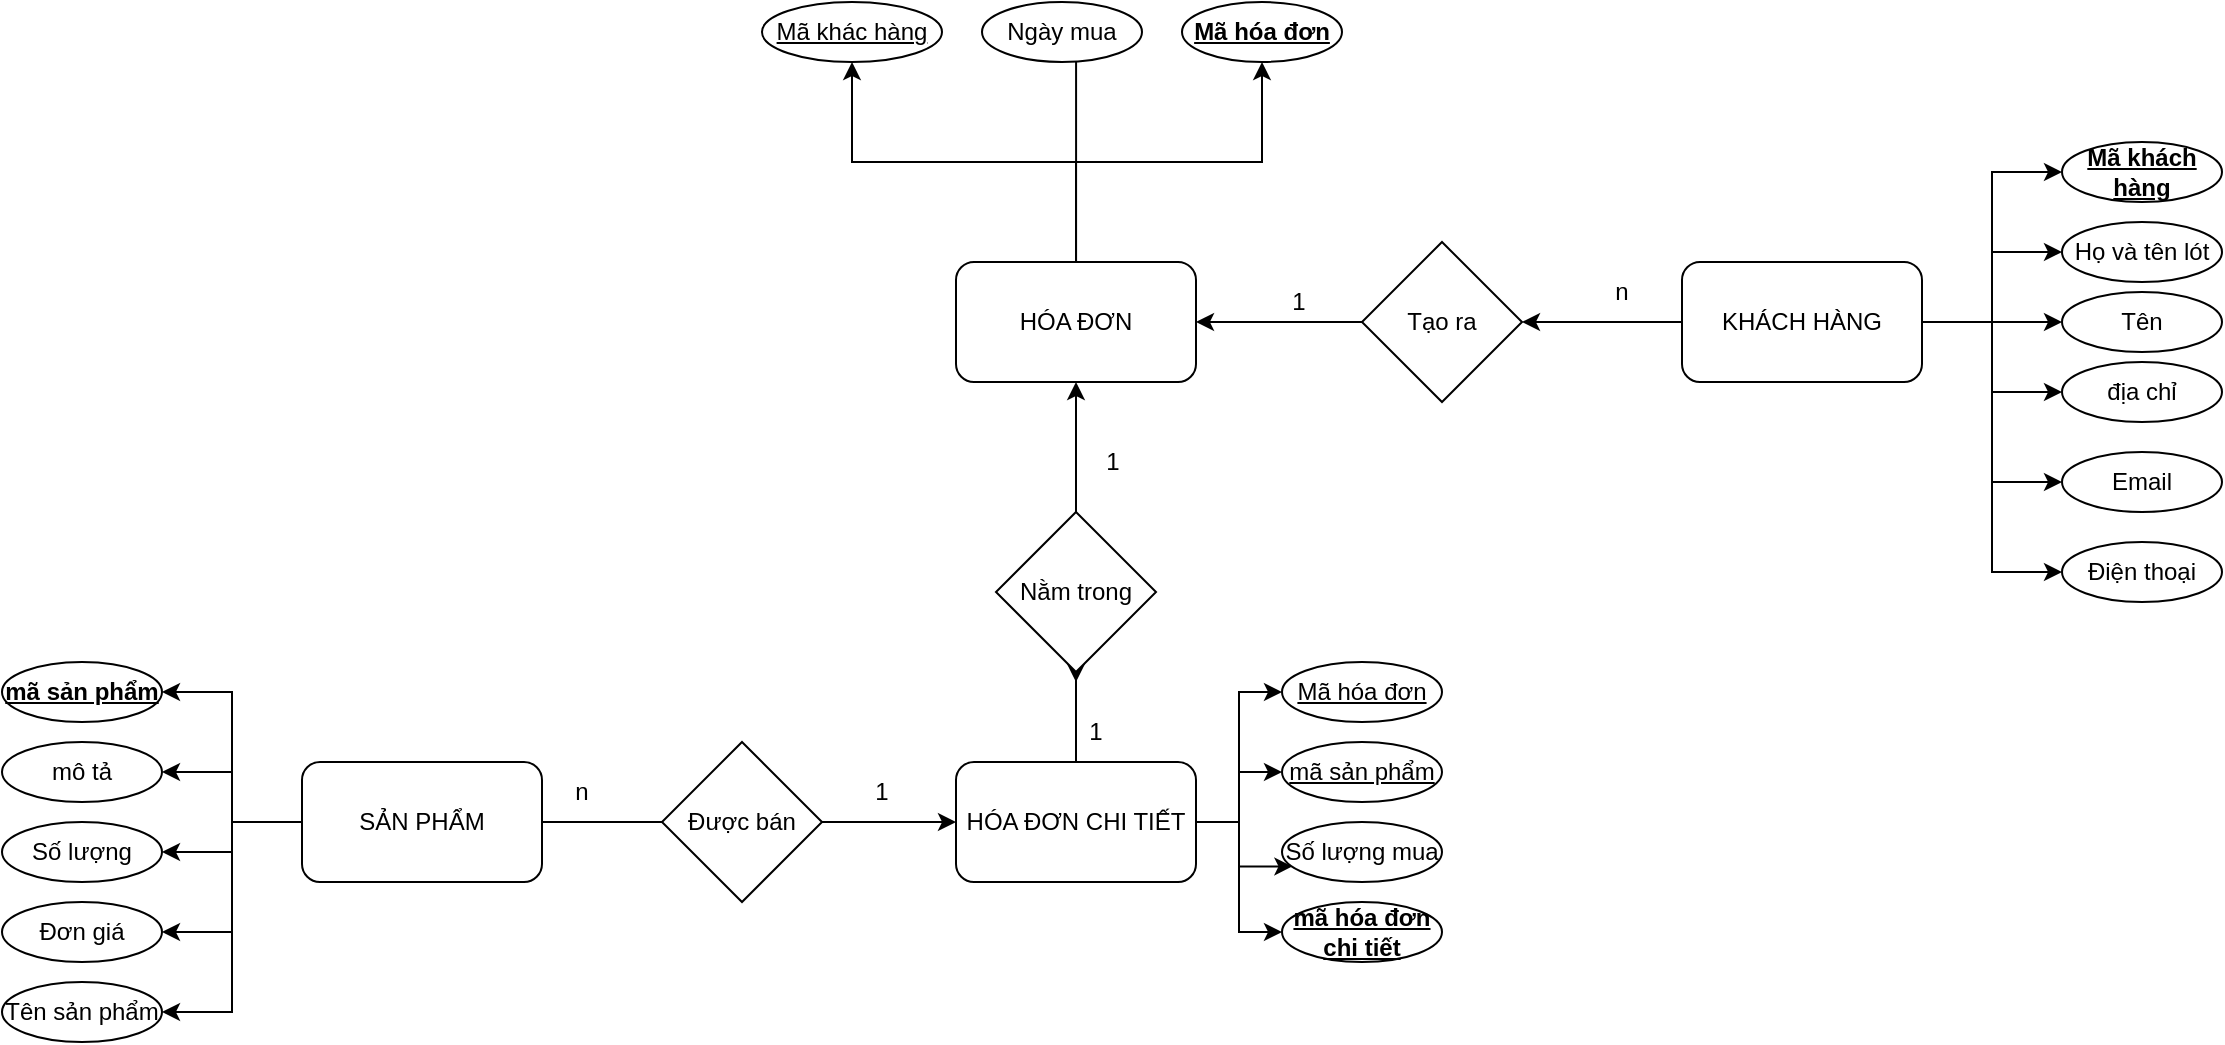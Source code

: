 <mxfile version="20.8.16" type="device"><diagram name="Trang-1" id="boALPrsSKr86dDaSfJ-f"><mxGraphModel dx="1434" dy="2005" grid="1" gridSize="10" guides="1" tooltips="1" connect="1" arrows="1" fold="1" page="1" pageScale="1" pageWidth="827" pageHeight="1169" math="0" shadow="0"><root><mxCell id="0"/><mxCell id="1" parent="0"/><mxCell id="GrGayuJI7lSWTGxELrPx-8" style="edgeStyle=orthogonalEdgeStyle;rounded=0;orthogonalLoop=1;jettySize=auto;html=1;exitX=0;exitY=0.5;exitDx=0;exitDy=0;entryX=1;entryY=0.5;entryDx=0;entryDy=0;" edge="1" parent="1" source="yE3YmiBWeErpgUXpG-tP-1" target="yE3YmiBWeErpgUXpG-tP-5"><mxGeometry relative="1" as="geometry"/></mxCell><mxCell id="GrGayuJI7lSWTGxELrPx-13" style="edgeStyle=orthogonalEdgeStyle;rounded=0;orthogonalLoop=1;jettySize=auto;html=1;exitX=1;exitY=0.5;exitDx=0;exitDy=0;entryX=0;entryY=0.5;entryDx=0;entryDy=0;" edge="1" parent="1" source="yE3YmiBWeErpgUXpG-tP-1" target="yE3YmiBWeErpgUXpG-tP-16"><mxGeometry relative="1" as="geometry"><mxPoint x="1400" as="targetPoint"/></mxGeometry></mxCell><mxCell id="GrGayuJI7lSWTGxELrPx-14" style="edgeStyle=orthogonalEdgeStyle;rounded=0;orthogonalLoop=1;jettySize=auto;html=1;exitX=1;exitY=0.5;exitDx=0;exitDy=0;entryX=0;entryY=0.5;entryDx=0;entryDy=0;" edge="1" parent="1" source="yE3YmiBWeErpgUXpG-tP-1" target="yE3YmiBWeErpgUXpG-tP-15"><mxGeometry relative="1" as="geometry"/></mxCell><mxCell id="GrGayuJI7lSWTGxELrPx-15" style="edgeStyle=orthogonalEdgeStyle;rounded=0;orthogonalLoop=1;jettySize=auto;html=1;exitX=1;exitY=0.5;exitDx=0;exitDy=0;entryX=0;entryY=0.5;entryDx=0;entryDy=0;" edge="1" parent="1" source="yE3YmiBWeErpgUXpG-tP-1" target="yE3YmiBWeErpgUXpG-tP-14"><mxGeometry relative="1" as="geometry"/></mxCell><mxCell id="GrGayuJI7lSWTGxELrPx-16" style="edgeStyle=orthogonalEdgeStyle;rounded=0;orthogonalLoop=1;jettySize=auto;html=1;exitX=1;exitY=0.5;exitDx=0;exitDy=0;entryX=0;entryY=0.5;entryDx=0;entryDy=0;" edge="1" parent="1" source="yE3YmiBWeErpgUXpG-tP-1" target="yE3YmiBWeErpgUXpG-tP-17"><mxGeometry relative="1" as="geometry"/></mxCell><mxCell id="GrGayuJI7lSWTGxELrPx-17" style="edgeStyle=orthogonalEdgeStyle;rounded=0;orthogonalLoop=1;jettySize=auto;html=1;exitX=1;exitY=0.5;exitDx=0;exitDy=0;entryX=0;entryY=0.5;entryDx=0;entryDy=0;" edge="1" parent="1" source="yE3YmiBWeErpgUXpG-tP-1" target="yE3YmiBWeErpgUXpG-tP-18"><mxGeometry relative="1" as="geometry"/></mxCell><mxCell id="GrGayuJI7lSWTGxELrPx-18" style="edgeStyle=orthogonalEdgeStyle;rounded=0;orthogonalLoop=1;jettySize=auto;html=1;exitX=1;exitY=0.5;exitDx=0;exitDy=0;entryX=0;entryY=0.5;entryDx=0;entryDy=0;" edge="1" parent="1" source="yE3YmiBWeErpgUXpG-tP-1" target="yE3YmiBWeErpgUXpG-tP-19"><mxGeometry relative="1" as="geometry"/></mxCell><mxCell id="yE3YmiBWeErpgUXpG-tP-1" value="KHÁCH HÀNG" style="rounded=1;whiteSpace=wrap;html=1;" parent="1" vertex="1"><mxGeometry x="1190" y="-30" width="120" height="60" as="geometry"/></mxCell><mxCell id="yE3YmiBWeErpgUXpG-tP-45" style="edgeStyle=orthogonalEdgeStyle;rounded=0;orthogonalLoop=1;jettySize=auto;html=1;exitX=0;exitY=0.5;exitDx=0;exitDy=0;entryX=1;entryY=0.5;entryDx=0;entryDy=0;" parent="1" source="yE3YmiBWeErpgUXpG-tP-2" target="yE3YmiBWeErpgUXpG-tP-41" edge="1"><mxGeometry relative="1" as="geometry"/></mxCell><mxCell id="yE3YmiBWeErpgUXpG-tP-46" style="edgeStyle=orthogonalEdgeStyle;rounded=0;orthogonalLoop=1;jettySize=auto;html=1;exitX=0;exitY=0.5;exitDx=0;exitDy=0;entryX=1;entryY=0.5;entryDx=0;entryDy=0;" parent="1" source="yE3YmiBWeErpgUXpG-tP-2" target="yE3YmiBWeErpgUXpG-tP-40" edge="1"><mxGeometry relative="1" as="geometry"/></mxCell><mxCell id="yE3YmiBWeErpgUXpG-tP-47" style="edgeStyle=orthogonalEdgeStyle;rounded=0;orthogonalLoop=1;jettySize=auto;html=1;exitX=0;exitY=0.5;exitDx=0;exitDy=0;entryX=1;entryY=0.5;entryDx=0;entryDy=0;" parent="1" source="yE3YmiBWeErpgUXpG-tP-2" target="yE3YmiBWeErpgUXpG-tP-39" edge="1"><mxGeometry relative="1" as="geometry"/></mxCell><mxCell id="yE3YmiBWeErpgUXpG-tP-48" style="edgeStyle=orthogonalEdgeStyle;rounded=0;orthogonalLoop=1;jettySize=auto;html=1;exitX=0;exitY=0.5;exitDx=0;exitDy=0;entryX=1;entryY=0.5;entryDx=0;entryDy=0;" parent="1" source="yE3YmiBWeErpgUXpG-tP-2" target="yE3YmiBWeErpgUXpG-tP-42" edge="1"><mxGeometry relative="1" as="geometry"/></mxCell><mxCell id="yE3YmiBWeErpgUXpG-tP-49" style="edgeStyle=orthogonalEdgeStyle;rounded=0;orthogonalLoop=1;jettySize=auto;html=1;exitX=0;exitY=0.5;exitDx=0;exitDy=0;entryX=1;entryY=0.5;entryDx=0;entryDy=0;" parent="1" source="yE3YmiBWeErpgUXpG-tP-2" target="yE3YmiBWeErpgUXpG-tP-43" edge="1"><mxGeometry relative="1" as="geometry"/></mxCell><mxCell id="yE3YmiBWeErpgUXpG-tP-2" value="SẢN PHẨM" style="rounded=1;whiteSpace=wrap;html=1;" parent="1" vertex="1"><mxGeometry x="500" y="220" width="120" height="60" as="geometry"/></mxCell><mxCell id="GrGayuJI7lSWTGxELrPx-4" style="edgeStyle=orthogonalEdgeStyle;rounded=0;orthogonalLoop=1;jettySize=auto;html=1;entryX=0.588;entryY=0.667;entryDx=0;entryDy=0;entryPerimeter=0;" edge="1" parent="1" source="yE3YmiBWeErpgUXpG-tP-3" target="yE3YmiBWeErpgUXpG-tP-28"><mxGeometry relative="1" as="geometry"/></mxCell><mxCell id="GrGayuJI7lSWTGxELrPx-5" style="edgeStyle=orthogonalEdgeStyle;rounded=0;orthogonalLoop=1;jettySize=auto;html=1;exitX=0.5;exitY=0;exitDx=0;exitDy=0;entryX=0.5;entryY=1;entryDx=0;entryDy=0;" edge="1" parent="1" source="yE3YmiBWeErpgUXpG-tP-3" target="yE3YmiBWeErpgUXpG-tP-27"><mxGeometry relative="1" as="geometry"><Array as="points"><mxPoint x="887" y="-80"/><mxPoint x="980" y="-80"/></Array></mxGeometry></mxCell><mxCell id="GrGayuJI7lSWTGxELrPx-7" style="edgeStyle=orthogonalEdgeStyle;rounded=0;orthogonalLoop=1;jettySize=auto;html=1;exitX=0.5;exitY=0;exitDx=0;exitDy=0;" edge="1" parent="1" source="yE3YmiBWeErpgUXpG-tP-3" target="yE3YmiBWeErpgUXpG-tP-29"><mxGeometry relative="1" as="geometry"/></mxCell><mxCell id="yE3YmiBWeErpgUXpG-tP-3" value="HÓA ĐƠN" style="rounded=1;whiteSpace=wrap;html=1;" parent="1" vertex="1"><mxGeometry x="827" y="-30" width="120" height="60" as="geometry"/></mxCell><mxCell id="yE3YmiBWeErpgUXpG-tP-56" style="edgeStyle=orthogonalEdgeStyle;rounded=0;orthogonalLoop=1;jettySize=auto;html=1;exitX=1;exitY=0.5;exitDx=0;exitDy=0;entryX=0.065;entryY=0.74;entryDx=0;entryDy=0;entryPerimeter=0;" parent="1" source="yE3YmiBWeErpgUXpG-tP-4" target="yE3YmiBWeErpgUXpG-tP-53" edge="1"><mxGeometry relative="1" as="geometry"/></mxCell><mxCell id="yE3YmiBWeErpgUXpG-tP-57" style="edgeStyle=orthogonalEdgeStyle;rounded=0;orthogonalLoop=1;jettySize=auto;html=1;exitX=1;exitY=0.5;exitDx=0;exitDy=0;entryX=0;entryY=0.5;entryDx=0;entryDy=0;" parent="1" source="yE3YmiBWeErpgUXpG-tP-4" target="yE3YmiBWeErpgUXpG-tP-52" edge="1"><mxGeometry relative="1" as="geometry"/></mxCell><mxCell id="yE3YmiBWeErpgUXpG-tP-58" style="edgeStyle=orthogonalEdgeStyle;rounded=0;orthogonalLoop=1;jettySize=auto;html=1;exitX=1;exitY=0.5;exitDx=0;exitDy=0;entryX=0;entryY=0.5;entryDx=0;entryDy=0;" parent="1" source="yE3YmiBWeErpgUXpG-tP-4" target="yE3YmiBWeErpgUXpG-tP-50" edge="1"><mxGeometry relative="1" as="geometry"/></mxCell><mxCell id="yE3YmiBWeErpgUXpG-tP-59" style="edgeStyle=orthogonalEdgeStyle;rounded=0;orthogonalLoop=1;jettySize=auto;html=1;exitX=1;exitY=0.5;exitDx=0;exitDy=0;entryX=0;entryY=0.5;entryDx=0;entryDy=0;" parent="1" source="yE3YmiBWeErpgUXpG-tP-4" target="yE3YmiBWeErpgUXpG-tP-54" edge="1"><mxGeometry relative="1" as="geometry"/></mxCell><mxCell id="GrGayuJI7lSWTGxELrPx-2" style="edgeStyle=orthogonalEdgeStyle;rounded=0;orthogonalLoop=1;jettySize=auto;html=1;exitX=0.5;exitY=0;exitDx=0;exitDy=0;" edge="1" parent="1" source="yE3YmiBWeErpgUXpG-tP-4"><mxGeometry relative="1" as="geometry"><mxPoint x="887" y="180" as="targetPoint"/><Array as="points"><mxPoint x="887" y="170"/><mxPoint x="887" y="170"/></Array></mxGeometry></mxCell><mxCell id="yE3YmiBWeErpgUXpG-tP-4" value="HÓA ĐƠN CHI TIẾT" style="rounded=1;whiteSpace=wrap;html=1;" parent="1" vertex="1"><mxGeometry x="827" y="220" width="120" height="60" as="geometry"/></mxCell><mxCell id="GrGayuJI7lSWTGxELrPx-9" style="edgeStyle=orthogonalEdgeStyle;rounded=0;orthogonalLoop=1;jettySize=auto;html=1;exitX=0;exitY=0.5;exitDx=0;exitDy=0;entryX=1;entryY=0.5;entryDx=0;entryDy=0;" edge="1" parent="1" source="yE3YmiBWeErpgUXpG-tP-5" target="yE3YmiBWeErpgUXpG-tP-3"><mxGeometry relative="1" as="geometry"/></mxCell><mxCell id="yE3YmiBWeErpgUXpG-tP-5" value="Tạo ra" style="rhombus;whiteSpace=wrap;html=1;" parent="1" vertex="1"><mxGeometry x="1030" y="-40" width="80" height="80" as="geometry"/></mxCell><mxCell id="GrGayuJI7lSWTGxELrPx-3" style="edgeStyle=orthogonalEdgeStyle;rounded=0;orthogonalLoop=1;jettySize=auto;html=1;exitX=0.5;exitY=0;exitDx=0;exitDy=0;entryX=0.5;entryY=1;entryDx=0;entryDy=0;" edge="1" parent="1" source="yE3YmiBWeErpgUXpG-tP-10" target="yE3YmiBWeErpgUXpG-tP-3"><mxGeometry relative="1" as="geometry"/></mxCell><mxCell id="yE3YmiBWeErpgUXpG-tP-10" value="Nằm trong" style="rhombus;whiteSpace=wrap;html=1;" parent="1" vertex="1"><mxGeometry x="847" y="95" width="80" height="80" as="geometry"/></mxCell><mxCell id="yE3YmiBWeErpgUXpG-tP-13" value="" style="edgeStyle=orthogonalEdgeStyle;rounded=0;orthogonalLoop=1;jettySize=auto;html=1;exitX=1;exitY=0.5;exitDx=0;exitDy=0;endArrow=none;" parent="1" source="yE3YmiBWeErpgUXpG-tP-2" target="yE3YmiBWeErpgUXpG-tP-12" edge="1"><mxGeometry relative="1" as="geometry"><mxPoint x="360" y="250" as="sourcePoint"/><mxPoint x="520" y="250" as="targetPoint"/></mxGeometry></mxCell><mxCell id="GrGayuJI7lSWTGxELrPx-1" style="edgeStyle=orthogonalEdgeStyle;rounded=0;orthogonalLoop=1;jettySize=auto;html=1;exitX=1;exitY=0.5;exitDx=0;exitDy=0;entryX=0;entryY=0.5;entryDx=0;entryDy=0;" edge="1" parent="1" source="yE3YmiBWeErpgUXpG-tP-12" target="yE3YmiBWeErpgUXpG-tP-4"><mxGeometry relative="1" as="geometry"><mxPoint x="770" y="250" as="targetPoint"/></mxGeometry></mxCell><mxCell id="yE3YmiBWeErpgUXpG-tP-12" value="Được bán" style="rhombus;whiteSpace=wrap;html=1;" parent="1" vertex="1"><mxGeometry x="680" y="210" width="80" height="80" as="geometry"/></mxCell><mxCell id="yE3YmiBWeErpgUXpG-tP-14" value="&lt;b&gt;&lt;u&gt;Mã khách hàng&lt;/u&gt;&lt;/b&gt;" style="ellipse;whiteSpace=wrap;html=1;" parent="1" vertex="1"><mxGeometry x="1380" y="-90" width="80" height="30" as="geometry"/></mxCell><mxCell id="yE3YmiBWeErpgUXpG-tP-15" value="Họ và tên lót" style="ellipse;whiteSpace=wrap;html=1;" parent="1" vertex="1"><mxGeometry x="1380" y="-50" width="80" height="30" as="geometry"/></mxCell><mxCell id="yE3YmiBWeErpgUXpG-tP-16" value="Tên" style="ellipse;whiteSpace=wrap;html=1;" parent="1" vertex="1"><mxGeometry x="1380" y="-15" width="80" height="30" as="geometry"/></mxCell><mxCell id="yE3YmiBWeErpgUXpG-tP-17" value="địa chỉ" style="ellipse;whiteSpace=wrap;html=1;" parent="1" vertex="1"><mxGeometry x="1380" y="20" width="80" height="30" as="geometry"/></mxCell><mxCell id="yE3YmiBWeErpgUXpG-tP-18" value="Email" style="ellipse;whiteSpace=wrap;html=1;" parent="1" vertex="1"><mxGeometry x="1380" y="65" width="80" height="30" as="geometry"/></mxCell><mxCell id="yE3YmiBWeErpgUXpG-tP-19" value="Điện thoại" style="ellipse;whiteSpace=wrap;html=1;" parent="1" vertex="1"><mxGeometry x="1380" y="110" width="80" height="30" as="geometry"/></mxCell><mxCell id="yE3YmiBWeErpgUXpG-tP-20" style="edgeStyle=orthogonalEdgeStyle;rounded=0;orthogonalLoop=1;jettySize=auto;html=1;exitX=0.5;exitY=1;exitDx=0;exitDy=0;" parent="1" source="yE3YmiBWeErpgUXpG-tP-16" target="yE3YmiBWeErpgUXpG-tP-16" edge="1"><mxGeometry relative="1" as="geometry"/></mxCell><mxCell id="yE3YmiBWeErpgUXpG-tP-27" value="&lt;b&gt;&lt;u&gt;Mã hóa đơn&lt;/u&gt;&lt;/b&gt;" style="ellipse;whiteSpace=wrap;html=1;" parent="1" vertex="1"><mxGeometry x="940" y="-160" width="80" height="30" as="geometry"/></mxCell><mxCell id="yE3YmiBWeErpgUXpG-tP-28" value="Ngày mua" style="ellipse;whiteSpace=wrap;html=1;" parent="1" vertex="1"><mxGeometry x="840" y="-160" width="80" height="30" as="geometry"/></mxCell><mxCell id="yE3YmiBWeErpgUXpG-tP-29" value="&lt;u&gt;Mã khác hàng&lt;/u&gt;" style="ellipse;whiteSpace=wrap;html=1;" parent="1" vertex="1"><mxGeometry x="730" y="-160" width="90" height="30" as="geometry"/></mxCell><mxCell id="yE3YmiBWeErpgUXpG-tP-39" value="&lt;b&gt;&lt;u&gt;mã sản phẩm&lt;/u&gt;&lt;/b&gt;" style="ellipse;whiteSpace=wrap;html=1;" parent="1" vertex="1"><mxGeometry x="350" y="170" width="80" height="30" as="geometry"/></mxCell><mxCell id="yE3YmiBWeErpgUXpG-tP-40" value="mô tả" style="ellipse;whiteSpace=wrap;html=1;" parent="1" vertex="1"><mxGeometry x="350" y="210" width="80" height="30" as="geometry"/></mxCell><mxCell id="yE3YmiBWeErpgUXpG-tP-41" value="Số lượng" style="ellipse;whiteSpace=wrap;html=1;" parent="1" vertex="1"><mxGeometry x="350" y="250" width="80" height="30" as="geometry"/></mxCell><mxCell id="yE3YmiBWeErpgUXpG-tP-42" value="Đơn giá" style="ellipse;whiteSpace=wrap;html=1;" parent="1" vertex="1"><mxGeometry x="350" y="290" width="80" height="30" as="geometry"/></mxCell><mxCell id="yE3YmiBWeErpgUXpG-tP-43" value="Tên sản phẩm" style="ellipse;whiteSpace=wrap;html=1;" parent="1" vertex="1"><mxGeometry x="350" y="330" width="80" height="30" as="geometry"/></mxCell><mxCell id="yE3YmiBWeErpgUXpG-tP-50" value="&lt;u&gt;Mã hóa đơn&lt;/u&gt;" style="ellipse;whiteSpace=wrap;html=1;" parent="1" vertex="1"><mxGeometry x="990" y="170" width="80" height="30" as="geometry"/></mxCell><mxCell id="yE3YmiBWeErpgUXpG-tP-52" value="&lt;u&gt;mã sản phẩm&lt;/u&gt;" style="ellipse;whiteSpace=wrap;html=1;" parent="1" vertex="1"><mxGeometry x="990" y="210" width="80" height="30" as="geometry"/></mxCell><mxCell id="yE3YmiBWeErpgUXpG-tP-53" value="Số lượng mua" style="ellipse;whiteSpace=wrap;html=1;" parent="1" vertex="1"><mxGeometry x="990" y="250" width="80" height="30" as="geometry"/></mxCell><mxCell id="yE3YmiBWeErpgUXpG-tP-54" value="&lt;b&gt;&lt;u&gt;mã hóa đơn chi tiết&lt;/u&gt;&lt;/b&gt;" style="ellipse;whiteSpace=wrap;html=1;" parent="1" vertex="1"><mxGeometry x="990" y="290" width="80" height="30" as="geometry"/></mxCell><mxCell id="yE3YmiBWeErpgUXpG-tP-61" value="n" style="text;html=1;strokeColor=none;fillColor=none;align=center;verticalAlign=middle;whiteSpace=wrap;rounded=0;" parent="1" vertex="1"><mxGeometry x="610" y="220" width="60" height="30" as="geometry"/></mxCell><mxCell id="yE3YmiBWeErpgUXpG-tP-64" value="1" style="text;html=1;strokeColor=none;fillColor=none;align=center;verticalAlign=middle;whiteSpace=wrap;rounded=0;" parent="1" vertex="1"><mxGeometry x="760" y="220" width="60" height="30" as="geometry"/></mxCell><mxCell id="yE3YmiBWeErpgUXpG-tP-65" value="1" style="text;html=1;strokeColor=none;fillColor=none;align=center;verticalAlign=middle;whiteSpace=wrap;rounded=0;" parent="1" vertex="1"><mxGeometry x="884" y="60" width="43" height="20" as="geometry"/></mxCell><mxCell id="yE3YmiBWeErpgUXpG-tP-66" value="1" style="text;html=1;strokeColor=none;fillColor=none;align=center;verticalAlign=middle;whiteSpace=wrap;rounded=0;" parent="1" vertex="1"><mxGeometry x="867" y="190" width="60" height="30" as="geometry"/></mxCell><mxCell id="GrGayuJI7lSWTGxELrPx-19" value="1" style="text;html=1;strokeColor=none;fillColor=none;align=center;verticalAlign=middle;whiteSpace=wrap;rounded=0;" vertex="1" parent="1"><mxGeometry x="977" y="-20" width="43" height="20" as="geometry"/></mxCell><mxCell id="GrGayuJI7lSWTGxELrPx-20" value="n" style="text;html=1;strokeColor=none;fillColor=none;align=center;verticalAlign=middle;whiteSpace=wrap;rounded=0;" vertex="1" parent="1"><mxGeometry x="1130" y="-30" width="60" height="30" as="geometry"/></mxCell></root></mxGraphModel></diagram></mxfile>